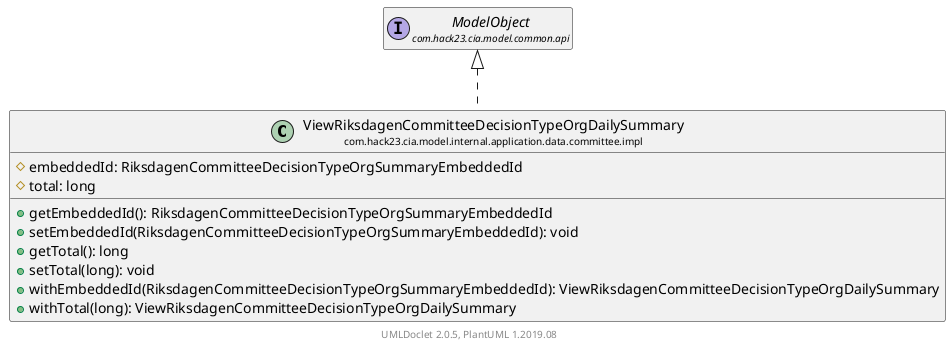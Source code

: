 @startuml
    set namespaceSeparator none
    hide empty fields
    hide empty methods

    class "<size:14>ViewRiksdagenCommitteeDecisionTypeOrgDailySummary\n<size:10>com.hack23.cia.model.internal.application.data.committee.impl" as com.hack23.cia.model.internal.application.data.committee.impl.ViewRiksdagenCommitteeDecisionTypeOrgDailySummary [[ViewRiksdagenCommitteeDecisionTypeOrgDailySummary.html]] {
        #embeddedId: RiksdagenCommitteeDecisionTypeOrgSummaryEmbeddedId
        #total: long
        +getEmbeddedId(): RiksdagenCommitteeDecisionTypeOrgSummaryEmbeddedId
        +setEmbeddedId(RiksdagenCommitteeDecisionTypeOrgSummaryEmbeddedId): void
        +getTotal(): long
        +setTotal(long): void
        +withEmbeddedId(RiksdagenCommitteeDecisionTypeOrgSummaryEmbeddedId): ViewRiksdagenCommitteeDecisionTypeOrgDailySummary
        +withTotal(long): ViewRiksdagenCommitteeDecisionTypeOrgDailySummary
    }

    interface "<size:14>ModelObject\n<size:10>com.hack23.cia.model.common.api" as com.hack23.cia.model.common.api.ModelObject

    com.hack23.cia.model.common.api.ModelObject <|.. com.hack23.cia.model.internal.application.data.committee.impl.ViewRiksdagenCommitteeDecisionTypeOrgDailySummary

    center footer UMLDoclet 2.0.5, PlantUML 1.2019.08
@enduml
